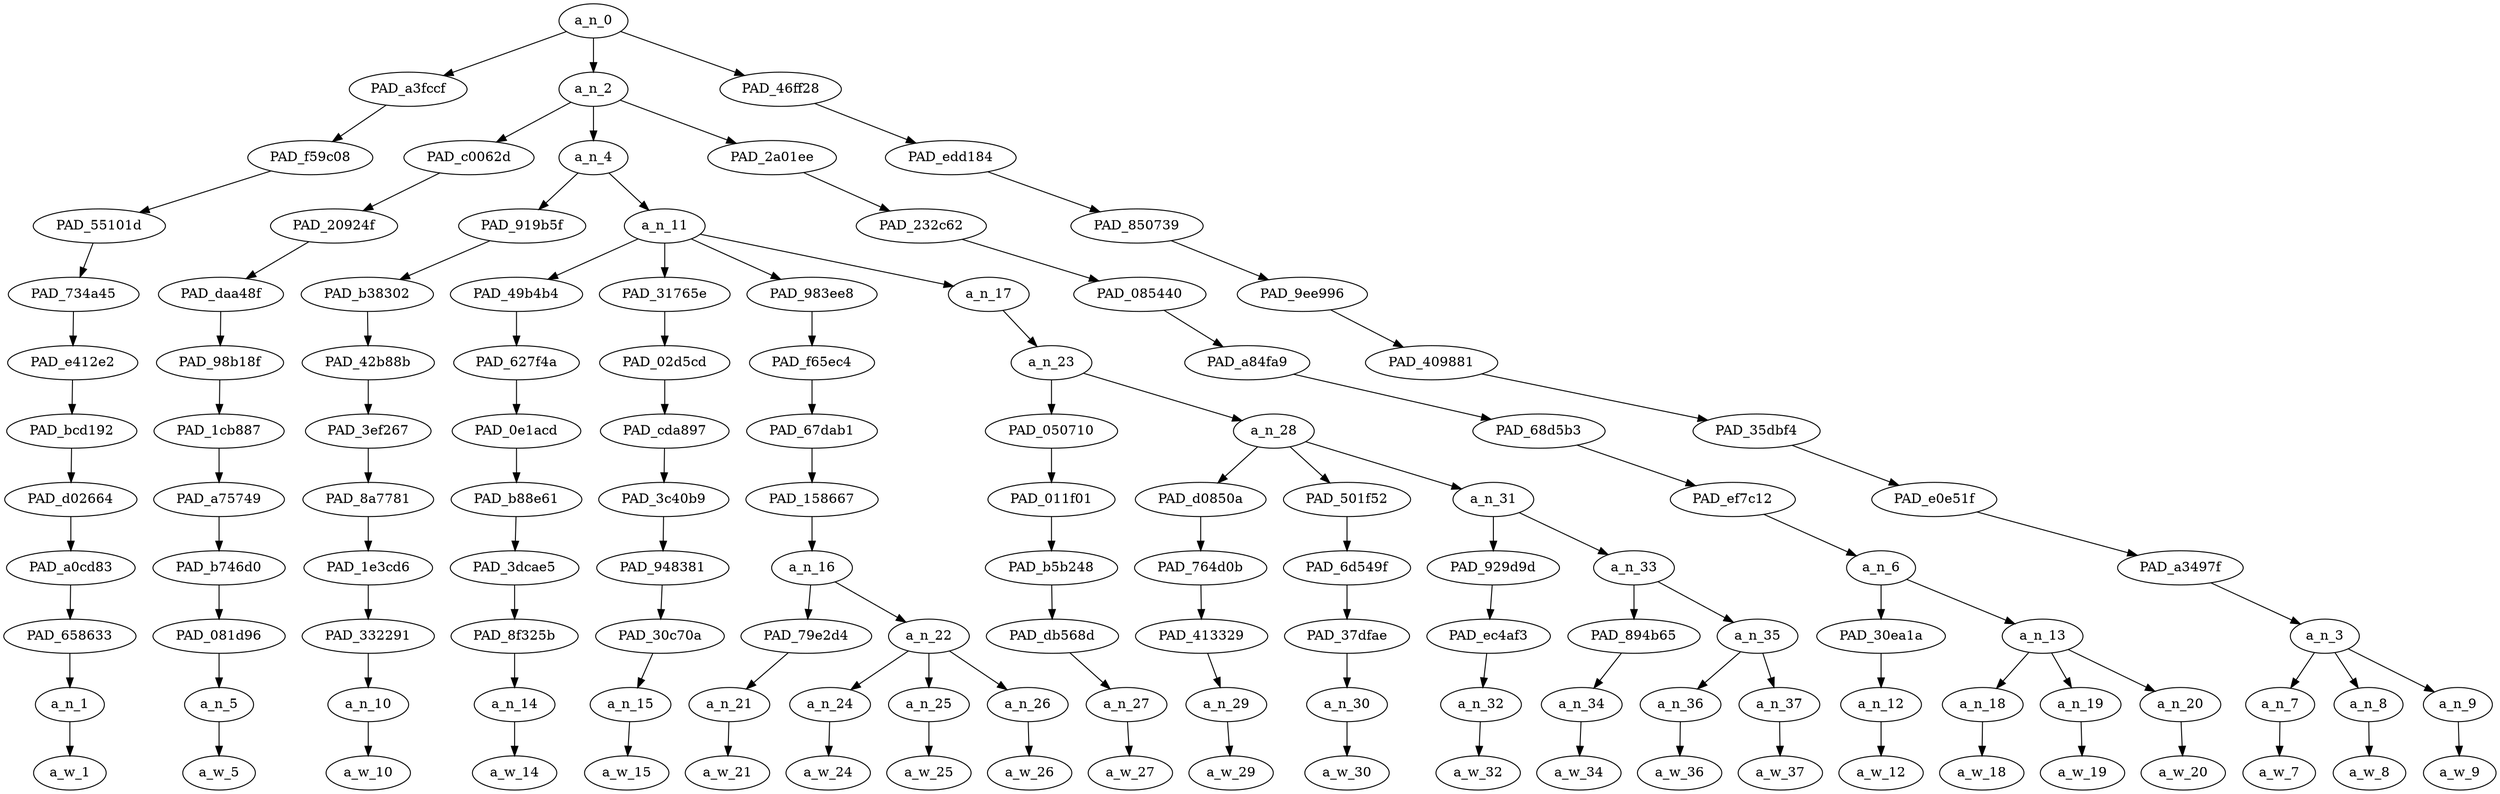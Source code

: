 strict digraph "" {
	a_n_0	[div_dir=-1,
		index=0,
		level=11,
		pos="10.877025462962962,11!",
		text_span="[0, 1, 2, 3, 4, 5, 6, 7, 8, 9, 10, 11, 12, 13, 14, 15, 16, 17, 18, 19, 20, 21, 22]",
		value=0.99999999];
	PAD_a3fccf	[div_dir=-1,
		index=0,
		level=10,
		pos="0.0,10!",
		text_span="[0]",
		value=0.10105612];
	a_n_0 -> PAD_a3fccf;
	a_n_2	[div_dir=-1,
		index=1,
		level=10,
		pos="11.631076388888888,10!",
		text_span="[1, 2, 3, 4, 5, 6, 7, 8, 9, 10, 11, 12, 13, 14, 15, 16, 17, 18, 19]",
		value=0.81527037];
	a_n_0 -> a_n_2;
	PAD_46ff28	[div_dir=-1,
		index=2,
		level=10,
		pos="21.0,10!",
		text_span="[20, 21, 22]",
		value=0.08359583];
	a_n_0 -> PAD_46ff28;
	PAD_f59c08	[div_dir=-1,
		index=0,
		level=9,
		pos="0.0,9!",
		text_span="[0]",
		value=0.10105612];
	PAD_a3fccf -> PAD_f59c08;
	PAD_55101d	[div_dir=-1,
		index=0,
		level=8,
		pos="0.0,8!",
		text_span="[0]",
		value=0.10105612];
	PAD_f59c08 -> PAD_55101d;
	PAD_734a45	[div_dir=-1,
		index=0,
		level=7,
		pos="0.0,7!",
		text_span="[0]",
		value=0.10105612];
	PAD_55101d -> PAD_734a45;
	PAD_e412e2	[div_dir=-1,
		index=0,
		level=6,
		pos="0.0,6!",
		text_span="[0]",
		value=0.10105612];
	PAD_734a45 -> PAD_e412e2;
	PAD_bcd192	[div_dir=-1,
		index=0,
		level=5,
		pos="0.0,5!",
		text_span="[0]",
		value=0.10105612];
	PAD_e412e2 -> PAD_bcd192;
	PAD_d02664	[div_dir=-1,
		index=0,
		level=4,
		pos="0.0,4!",
		text_span="[0]",
		value=0.10105612];
	PAD_bcd192 -> PAD_d02664;
	PAD_a0cd83	[div_dir=-1,
		index=0,
		level=3,
		pos="0.0,3!",
		text_span="[0]",
		value=0.10105612];
	PAD_d02664 -> PAD_a0cd83;
	PAD_658633	[div_dir=-1,
		index=0,
		level=2,
		pos="0.0,2!",
		text_span="[0]",
		value=0.10105612];
	PAD_a0cd83 -> PAD_658633;
	a_n_1	[div_dir=-1,
		index=0,
		level=1,
		pos="0.0,1!",
		text_span="[0]",
		value=0.10105612];
	PAD_658633 -> a_n_1;
	a_w_1	[div_dir=0,
		index=0,
		level=0,
		pos="0,0!",
		text_span="[0]",
		value=cursive];
	a_n_1 -> a_w_1;
	PAD_c0062d	[div_dir=1,
		index=2,
		level=9,
		pos="15.0,9!",
		text_span="[15]",
		value=0.03208881];
	a_n_2 -> PAD_c0062d;
	a_n_4	[div_dir=-1,
		index=1,
		level=9,
		pos="2.8932291666666665,9!",
		text_span="[1, 2, 3, 4, 5, 6, 7, 8, 9, 10, 11, 12, 13, 14]",
		value=0.32808516];
	a_n_2 -> a_n_4;
	PAD_2a01ee	[div_dir=1,
		index=3,
		level=9,
		pos="17.0,9!",
		text_span="[16, 17, 18, 19]",
		value=0.45508739];
	a_n_2 -> PAD_2a01ee;
	PAD_20924f	[div_dir=1,
		index=3,
		level=8,
		pos="15.0,8!",
		text_span="[15]",
		value=0.03208881];
	PAD_c0062d -> PAD_20924f;
	PAD_daa48f	[div_dir=1,
		index=6,
		level=7,
		pos="15.0,7!",
		text_span="[15]",
		value=0.03208881];
	PAD_20924f -> PAD_daa48f;
	PAD_98b18f	[div_dir=1,
		index=6,
		level=6,
		pos="15.0,6!",
		text_span="[15]",
		value=0.03208881];
	PAD_daa48f -> PAD_98b18f;
	PAD_1cb887	[div_dir=1,
		index=7,
		level=5,
		pos="15.0,5!",
		text_span="[15]",
		value=0.03208881];
	PAD_98b18f -> PAD_1cb887;
	PAD_a75749	[div_dir=1,
		index=9,
		level=4,
		pos="15.0,4!",
		text_span="[15]",
		value=0.03208881];
	PAD_1cb887 -> PAD_a75749;
	PAD_b746d0	[div_dir=1,
		index=10,
		level=3,
		pos="15.0,3!",
		text_span="[15]",
		value=0.03208881];
	PAD_a75749 -> PAD_b746d0;
	PAD_081d96	[div_dir=1,
		index=12,
		level=2,
		pos="15.0,2!",
		text_span="[15]",
		value=0.03208881];
	PAD_b746d0 -> PAD_081d96;
	a_n_5	[div_dir=1,
		index=15,
		level=1,
		pos="15.0,1!",
		text_span="[15]",
		value=0.03208881];
	PAD_081d96 -> a_n_5;
	a_w_5	[div_dir=0,
		index=15,
		level=0,
		pos="15,0!",
		text_span="[15]",
		value=and];
	a_n_5 -> a_w_5;
	PAD_919b5f	[div_dir=1,
		index=1,
		level=8,
		pos="1.0,8!",
		text_span="[1]",
		value=0.02457082];
	a_n_4 -> PAD_919b5f;
	a_n_11	[div_dir=-1,
		index=2,
		level=8,
		pos="4.786458333333333,8!",
		text_span="[2, 3, 4, 5, 6, 7, 8, 9, 10, 11, 12, 13, 14]",
		value=0.30343388];
	a_n_4 -> a_n_11;
	PAD_b38302	[div_dir=1,
		index=1,
		level=7,
		pos="1.0,7!",
		text_span="[1]",
		value=0.02457082];
	PAD_919b5f -> PAD_b38302;
	PAD_42b88b	[div_dir=1,
		index=1,
		level=6,
		pos="1.0,6!",
		text_span="[1]",
		value=0.02457082];
	PAD_b38302 -> PAD_42b88b;
	PAD_3ef267	[div_dir=1,
		index=1,
		level=5,
		pos="1.0,5!",
		text_span="[1]",
		value=0.02457082];
	PAD_42b88b -> PAD_3ef267;
	PAD_8a7781	[div_dir=1,
		index=1,
		level=4,
		pos="1.0,4!",
		text_span="[1]",
		value=0.02457082];
	PAD_3ef267 -> PAD_8a7781;
	PAD_1e3cd6	[div_dir=1,
		index=1,
		level=3,
		pos="1.0,3!",
		text_span="[1]",
		value=0.02457082];
	PAD_8a7781 -> PAD_1e3cd6;
	PAD_332291	[div_dir=1,
		index=1,
		level=2,
		pos="1.0,2!",
		text_span="[1]",
		value=0.02457082];
	PAD_1e3cd6 -> PAD_332291;
	a_n_10	[div_dir=1,
		index=1,
		level=1,
		pos="1.0,1!",
		text_span="[1]",
		value=0.02457082];
	PAD_332291 -> a_n_10;
	a_w_10	[div_dir=0,
		index=1,
		level=0,
		pos="1,0!",
		text_span="[1]",
		value=was];
	a_n_10 -> a_w_10;
	PAD_49b4b4	[div_dir=-1,
		index=2,
		level=7,
		pos="2.0,7!",
		text_span="[2]",
		value=0.02277156];
	a_n_11 -> PAD_49b4b4;
	PAD_31765e	[div_dir=1,
		index=3,
		level=7,
		pos="3.0,7!",
		text_span="[3]",
		value=0.01634034];
	a_n_11 -> PAD_31765e;
	PAD_983ee8	[div_dir=-1,
		index=4,
		level=7,
		pos="5.0,7!",
		text_span="[4, 5, 6, 7]",
		value=0.08253461];
	a_n_11 -> PAD_983ee8;
	a_n_17	[div_dir=-1,
		index=5,
		level=7,
		pos="9.145833333333332,7!",
		text_span="[8, 9, 10, 11, 12, 13, 14]",
		value=0.18169579];
	a_n_11 -> a_n_17;
	PAD_627f4a	[div_dir=-1,
		index=2,
		level=6,
		pos="2.0,6!",
		text_span="[2]",
		value=0.02277156];
	PAD_49b4b4 -> PAD_627f4a;
	PAD_0e1acd	[div_dir=-1,
		index=2,
		level=5,
		pos="2.0,5!",
		text_span="[2]",
		value=0.02277156];
	PAD_627f4a -> PAD_0e1acd;
	PAD_b88e61	[div_dir=-1,
		index=2,
		level=4,
		pos="2.0,4!",
		text_span="[2]",
		value=0.02277156];
	PAD_0e1acd -> PAD_b88e61;
	PAD_3dcae5	[div_dir=-1,
		index=2,
		level=3,
		pos="2.0,3!",
		text_span="[2]",
		value=0.02277156];
	PAD_b88e61 -> PAD_3dcae5;
	PAD_8f325b	[div_dir=-1,
		index=2,
		level=2,
		pos="2.0,2!",
		text_span="[2]",
		value=0.02277156];
	PAD_3dcae5 -> PAD_8f325b;
	a_n_14	[div_dir=-1,
		index=2,
		level=1,
		pos="2.0,1!",
		text_span="[2]",
		value=0.02277156];
	PAD_8f325b -> a_n_14;
	a_w_14	[div_dir=0,
		index=2,
		level=0,
		pos="2,0!",
		text_span="[2]",
		value=left];
	a_n_14 -> a_w_14;
	PAD_02d5cd	[div_dir=1,
		index=3,
		level=6,
		pos="3.0,6!",
		text_span="[3]",
		value=0.01634034];
	PAD_31765e -> PAD_02d5cd;
	PAD_cda897	[div_dir=1,
		index=3,
		level=5,
		pos="3.0,5!",
		text_span="[3]",
		value=0.01634034];
	PAD_02d5cd -> PAD_cda897;
	PAD_3c40b9	[div_dir=1,
		index=3,
		level=4,
		pos="3.0,4!",
		text_span="[3]",
		value=0.01634034];
	PAD_cda897 -> PAD_3c40b9;
	PAD_948381	[div_dir=1,
		index=3,
		level=3,
		pos="3.0,3!",
		text_span="[3]",
		value=0.01634034];
	PAD_3c40b9 -> PAD_948381;
	PAD_30c70a	[div_dir=1,
		index=3,
		level=2,
		pos="3.0,2!",
		text_span="[3]",
		value=0.01634034];
	PAD_948381 -> PAD_30c70a;
	a_n_15	[div_dir=1,
		index=3,
		level=1,
		pos="3.0,1!",
		text_span="[3]",
		value=0.01634034];
	PAD_30c70a -> a_n_15;
	a_w_15	[div_dir=0,
		index=3,
		level=0,
		pos="3,0!",
		text_span="[3]",
		value=out];
	a_n_15 -> a_w_15;
	PAD_f65ec4	[div_dir=-1,
		index=4,
		level=6,
		pos="5.0,6!",
		text_span="[4, 5, 6, 7]",
		value=0.08253461];
	PAD_983ee8 -> PAD_f65ec4;
	PAD_67dab1	[div_dir=-1,
		index=4,
		level=5,
		pos="5.0,5!",
		text_span="[4, 5, 6, 7]",
		value=0.08253461];
	PAD_f65ec4 -> PAD_67dab1;
	PAD_158667	[div_dir=-1,
		index=4,
		level=4,
		pos="5.0,4!",
		text_span="[4, 5, 6, 7]",
		value=0.08253461];
	PAD_67dab1 -> PAD_158667;
	a_n_16	[div_dir=-1,
		index=4,
		level=3,
		pos="5.0,3!",
		text_span="[4, 5, 6, 7]",
		value=0.08253461];
	PAD_158667 -> a_n_16;
	PAD_79e2d4	[div_dir=-1,
		index=4,
		level=2,
		pos="4.0,2!",
		text_span="[4]",
		value=0.01477542];
	a_n_16 -> PAD_79e2d4;
	a_n_22	[div_dir=-1,
		index=5,
		level=2,
		pos="6.0,2!",
		text_span="[5, 6, 7]",
		value=0.06771139];
	a_n_16 -> a_n_22;
	a_n_21	[div_dir=-1,
		index=4,
		level=1,
		pos="4.0,1!",
		text_span="[4]",
		value=0.01477542];
	PAD_79e2d4 -> a_n_21;
	a_w_21	[div_dir=0,
		index=4,
		level=0,
		pos="4,0!",
		text_span="[4]",
		value=by];
	a_n_21 -> a_w_21;
	a_n_24	[div_dir=-1,
		index=5,
		level=1,
		pos="5.0,1!",
		text_span="[5]",
		value=0.01588129];
	a_n_22 -> a_n_24;
	a_n_25	[div_dir=1,
		index=6,
		level=1,
		pos="6.0,1!",
		text_span="[6]",
		value=0.02328536];
	a_n_22 -> a_n_25;
	a_n_26	[div_dir=1,
		index=7,
		level=1,
		pos="7.0,1!",
		text_span="[7]",
		value=0.02851256];
	a_n_22 -> a_n_26;
	a_w_24	[div_dir=0,
		index=5,
		level=0,
		pos="5,0!",
		text_span="[5]",
		value=the];
	a_n_24 -> a_w_24;
	a_w_25	[div_dir=0,
		index=6,
		level=0,
		pos="6,0!",
		text_span="[6]",
		value=common];
	a_n_25 -> a_w_25;
	a_w_26	[div_dir=0,
		index=7,
		level=0,
		pos="7,0!",
		text_span="[7]",
		value=core];
	a_n_26 -> a_w_26;
	a_n_23	[div_dir=-1,
		index=5,
		level=6,
		pos="9.145833333333332,6!",
		text_span="[8, 9, 10, 11, 12, 13, 14]",
		value=0.18158561];
	a_n_17 -> a_n_23;
	PAD_050710	[div_dir=1,
		index=5,
		level=5,
		pos="8.0,5!",
		text_span="[8]",
		value=0.01380692];
	a_n_23 -> PAD_050710;
	a_n_28	[div_dir=-1,
		index=6,
		level=5,
		pos="10.291666666666666,5!",
		text_span="[9, 10, 11, 12, 13, 14]",
		value=0.16766851];
	a_n_23 -> a_n_28;
	PAD_011f01	[div_dir=1,
		index=5,
		level=4,
		pos="8.0,4!",
		text_span="[8]",
		value=0.01380692];
	PAD_050710 -> PAD_011f01;
	PAD_b5b248	[div_dir=1,
		index=5,
		level=3,
		pos="8.0,3!",
		text_span="[8]",
		value=0.01380692];
	PAD_011f01 -> PAD_b5b248;
	PAD_db568d	[div_dir=1,
		index=6,
		level=2,
		pos="8.0,2!",
		text_span="[8]",
		value=0.01380692];
	PAD_b5b248 -> PAD_db568d;
	a_n_27	[div_dir=1,
		index=8,
		level=1,
		pos="8.0,1!",
		text_span="[8]",
		value=0.01380692];
	PAD_db568d -> a_n_27;
	a_w_27	[div_dir=0,
		index=8,
		level=0,
		pos="8,0!",
		text_span="[8]",
		value=to];
	a_n_27 -> a_w_27;
	PAD_d0850a	[div_dir=-1,
		index=6,
		level=4,
		pos="9.0,4!",
		text_span="[9]",
		value=0.01690986];
	a_n_28 -> PAD_d0850a;
	PAD_501f52	[div_dir=-1,
		index=7,
		level=4,
		pos="10.0,4!",
		text_span="[10]",
		value=0.02671088];
	a_n_28 -> PAD_501f52;
	a_n_31	[div_dir=-1,
		index=8,
		level=4,
		pos="11.875,4!",
		text_span="[11, 12, 13, 14]",
		value=0.12392185];
	a_n_28 -> a_n_31;
	PAD_764d0b	[div_dir=-1,
		index=6,
		level=3,
		pos="9.0,3!",
		text_span="[9]",
		value=0.01690986];
	PAD_d0850a -> PAD_764d0b;
	PAD_413329	[div_dir=-1,
		index=7,
		level=2,
		pos="9.0,2!",
		text_span="[9]",
		value=0.01690986];
	PAD_764d0b -> PAD_413329;
	a_n_29	[div_dir=-1,
		index=9,
		level=1,
		pos="9.0,1!",
		text_span="[9]",
		value=0.01690986];
	PAD_413329 -> a_n_29;
	a_w_29	[div_dir=0,
		index=9,
		level=0,
		pos="9,0!",
		text_span="[9]",
		value=bring];
	a_n_29 -> a_w_29;
	PAD_6d549f	[div_dir=-1,
		index=7,
		level=3,
		pos="10.0,3!",
		text_span="[10]",
		value=0.02671088];
	PAD_501f52 -> PAD_6d549f;
	PAD_37dfae	[div_dir=-1,
		index=8,
		level=2,
		pos="10.0,2!",
		text_span="[10]",
		value=0.02671088];
	PAD_6d549f -> PAD_37dfae;
	a_n_30	[div_dir=-1,
		index=10,
		level=1,
		pos="10.0,1!",
		text_span="[10]",
		value=0.02671088];
	PAD_37dfae -> a_n_30;
	a_w_30	[div_dir=0,
		index=10,
		level=0,
		pos="10,0!",
		text_span="[10]",
		value=everyone];
	a_n_30 -> a_w_30;
	PAD_929d9d	[div_dir=1,
		index=8,
		level=3,
		pos="11.0,3!",
		text_span="[11]",
		value=0.01672653];
	a_n_31 -> PAD_929d9d;
	a_n_33	[div_dir=-1,
		index=9,
		level=3,
		pos="12.75,3!",
		text_span="[12, 13, 14]",
		value=0.10709469];
	a_n_31 -> a_n_33;
	PAD_ec4af3	[div_dir=1,
		index=9,
		level=2,
		pos="11.0,2!",
		text_span="[11]",
		value=0.01672653];
	PAD_929d9d -> PAD_ec4af3;
	a_n_32	[div_dir=1,
		index=11,
		level=1,
		pos="11.0,1!",
		text_span="[11]",
		value=0.01672653];
	PAD_ec4af3 -> a_n_32;
	a_w_32	[div_dir=0,
		index=11,
		level=0,
		pos="11,0!",
		text_span="[11]",
		value=down];
	a_n_32 -> a_w_32;
	PAD_894b65	[div_dir=1,
		index=10,
		level=2,
		pos="12.0,2!",
		text_span="[12]",
		value=0.01717425];
	a_n_33 -> PAD_894b65;
	a_n_35	[div_dir=-1,
		index=11,
		level=2,
		pos="13.5,2!",
		text_span="[13, 14]",
		value=0.08976241];
	a_n_33 -> a_n_35;
	a_n_34	[div_dir=1,
		index=12,
		level=1,
		pos="12.0,1!",
		text_span="[12]",
		value=0.01717425];
	PAD_894b65 -> a_n_34;
	a_w_34	[div_dir=0,
		index=12,
		level=0,
		pos="12,0!",
		text_span="[12]",
		value=to1];
	a_n_34 -> a_w_34;
	a_n_36	[div_dir=-1,
		index=13,
		level=1,
		pos="13.0,1!",
		text_span="[13]",
		value=0.05514843];
	a_n_35 -> a_n_36;
	a_n_37	[div_dir=1,
		index=14,
		level=1,
		pos="14.0,1!",
		text_span="[14]",
		value=0.03436330];
	a_n_35 -> a_n_37;
	a_w_36	[div_dir=0,
		index=13,
		level=0,
		pos="13,0!",
		text_span="[13]",
		value=ghetto];
	a_n_36 -> a_w_36;
	a_w_37	[div_dir=0,
		index=14,
		level=0,
		pos="14,0!",
		text_span="[14]",
		value=levels];
	a_n_37 -> a_w_37;
	PAD_232c62	[div_dir=1,
		index=4,
		level=8,
		pos="17.0,8!",
		text_span="[16, 17, 18, 19]",
		value=0.45508739];
	PAD_2a01ee -> PAD_232c62;
	PAD_085440	[div_dir=1,
		index=7,
		level=7,
		pos="17.0,7!",
		text_span="[16, 17, 18, 19]",
		value=0.45508739];
	PAD_232c62 -> PAD_085440;
	PAD_a84fa9	[div_dir=1,
		index=7,
		level=6,
		pos="17.0,6!",
		text_span="[16, 17, 18, 19]",
		value=0.45508739];
	PAD_085440 -> PAD_a84fa9;
	PAD_68d5b3	[div_dir=1,
		index=8,
		level=5,
		pos="17.0,5!",
		text_span="[16, 17, 18, 19]",
		value=0.45508739];
	PAD_a84fa9 -> PAD_68d5b3;
	PAD_ef7c12	[div_dir=1,
		index=10,
		level=4,
		pos="17.0,4!",
		text_span="[16, 17, 18, 19]",
		value=0.45508739];
	PAD_68d5b3 -> PAD_ef7c12;
	a_n_6	[div_dir=1,
		index=11,
		level=3,
		pos="17.0,3!",
		text_span="[16, 17, 18, 19]",
		value=0.45508739];
	PAD_ef7c12 -> a_n_6;
	PAD_30ea1a	[div_dir=-1,
		index=13,
		level=2,
		pos="16.0,2!",
		text_span="[16]",
		value=0.09102193];
	a_n_6 -> PAD_30ea1a;
	a_n_13	[div_dir=1,
		index=14,
		level=2,
		pos="18.0,2!",
		text_span="[17, 18, 19]",
		value=0.36403939];
	a_n_6 -> a_n_13;
	a_n_12	[div_dir=-1,
		index=16,
		level=1,
		pos="16.0,1!",
		text_span="[16]",
		value=0.09102193];
	PAD_30ea1a -> a_n_12;
	a_w_12	[div_dir=0,
		index=16,
		level=0,
		pos="16,0!",
		text_span="[16]",
		value=destroy];
	a_n_12 -> a_w_12;
	a_n_18	[div_dir=1,
		index=17,
		level=1,
		pos="17.0,1!",
		text_span="[17]",
		value=0.07388434];
	a_n_13 -> a_n_18;
	a_n_19	[div_dir=1,
		index=18,
		level=1,
		pos="18.0,1!",
		text_span="[18]",
		value=0.17423516];
	a_n_13 -> a_n_19;
	a_n_20	[div_dir=-1,
		index=19,
		level=1,
		pos="19.0,1!",
		text_span="[19]",
		value=0.11550403];
	a_n_13 -> a_n_20;
	a_w_18	[div_dir=0,
		index=17,
		level=0,
		pos="17,0!",
		text_span="[17]",
		value=american];
	a_n_18 -> a_w_18;
	a_w_19	[div_dir=0,
		index=18,
		level=0,
		pos="18,0!",
		text_span="[18]",
		value=calligraphy];
	a_n_19 -> a_w_19;
	a_w_20	[div_dir=0,
		index=19,
		level=0,
		pos="19,0!",
		text_span="[19]",
		value=cursive1];
	a_n_20 -> a_w_20;
	PAD_edd184	[div_dir=-1,
		index=4,
		level=9,
		pos="21.0,9!",
		text_span="[20, 21, 22]",
		value=0.08359583];
	PAD_46ff28 -> PAD_edd184;
	PAD_850739	[div_dir=-1,
		index=5,
		level=8,
		pos="21.0,8!",
		text_span="[20, 21, 22]",
		value=0.08359583];
	PAD_edd184 -> PAD_850739;
	PAD_9ee996	[div_dir=-1,
		index=8,
		level=7,
		pos="21.0,7!",
		text_span="[20, 21, 22]",
		value=0.08359583];
	PAD_850739 -> PAD_9ee996;
	PAD_409881	[div_dir=-1,
		index=8,
		level=6,
		pos="21.0,6!",
		text_span="[20, 21, 22]",
		value=0.08359583];
	PAD_9ee996 -> PAD_409881;
	PAD_35dbf4	[div_dir=-1,
		index=9,
		level=5,
		pos="21.0,5!",
		text_span="[20, 21, 22]",
		value=0.08359583];
	PAD_409881 -> PAD_35dbf4;
	PAD_e0e51f	[div_dir=-1,
		index=11,
		level=4,
		pos="21.0,4!",
		text_span="[20, 21, 22]",
		value=0.08359583];
	PAD_35dbf4 -> PAD_e0e51f;
	PAD_a3497f	[div_dir=-1,
		index=12,
		level=3,
		pos="21.0,3!",
		text_span="[20, 21, 22]",
		value=0.08359583];
	PAD_e0e51f -> PAD_a3497f;
	a_n_3	[div_dir=-1,
		index=15,
		level=2,
		pos="21.0,2!",
		text_span="[20, 21, 22]",
		value=0.08359583];
	PAD_a3497f -> a_n_3;
	a_n_7	[div_dir=-1,
		index=20,
		level=1,
		pos="20.0,1!",
		text_span="[20]",
		value=0.02405809];
	a_n_3 -> a_n_7;
	a_n_8	[div_dir=1,
		index=21,
		level=1,
		pos="21.0,1!",
		text_span="[21]",
		value=0.01987484];
	a_n_3 -> a_n_8;
	a_n_9	[div_dir=-1,
		index=22,
		level=1,
		pos="22.0,1!",
		text_span="[22]",
		value=0.03953569];
	a_n_3 -> a_n_9;
	a_w_7	[div_dir=0,
		index=20,
		level=0,
		pos="20,0!",
		text_span="[20]",
		value=will];
	a_n_7 -> a_w_7;
	a_w_8	[div_dir=0,
		index=21,
		level=0,
		pos="21,0!",
		text_span="[21]",
		value=never];
	a_n_8 -> a_w_8;
	a_w_9	[div_dir=0,
		index=22,
		level=0,
		pos="22,0!",
		text_span="[22]",
		value=die];
	a_n_9 -> a_w_9;
}
